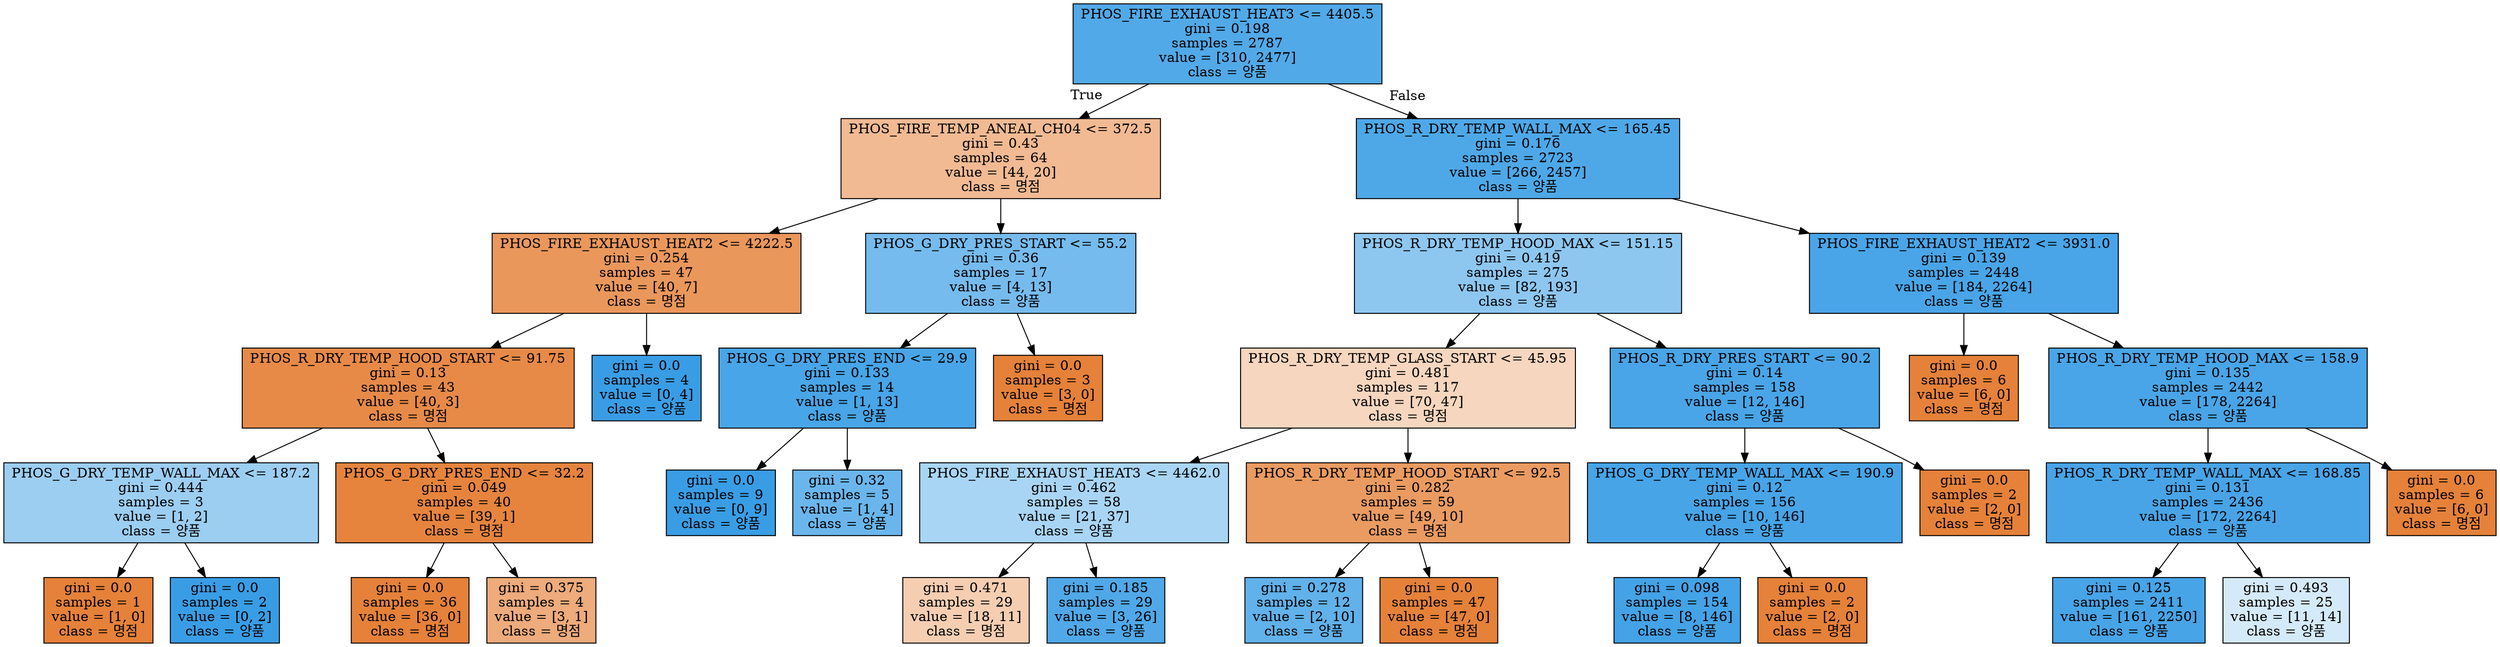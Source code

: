 digraph Tree {
node [shape=box, style="filled", color="black"] ;
0 [label="PHOS_FIRE_EXHAUST_HEAT3 <= 4405.5\ngini = 0.198\nsamples = 2787\nvalue = [310, 2477]\nclass = 양품", fillcolor="#52a9e8"] ;
1 [label="PHOS_FIRE_TEMP_ANEAL_CH04 <= 372.5\ngini = 0.43\nsamples = 64\nvalue = [44, 20]\nclass = 명점", fillcolor="#f1ba93"] ;
0 -> 1 [labeldistance=2.5, labelangle=45, headlabel="True"] ;
2 [label="PHOS_FIRE_EXHAUST_HEAT2 <= 4222.5\ngini = 0.254\nsamples = 47\nvalue = [40, 7]\nclass = 명점", fillcolor="#ea975c"] ;
1 -> 2 ;
3 [label="PHOS_R_DRY_TEMP_HOOD_START <= 91.75\ngini = 0.13\nsamples = 43\nvalue = [40, 3]\nclass = 명점", fillcolor="#e78a48"] ;
2 -> 3 ;
4 [label="PHOS_G_DRY_TEMP_WALL_MAX <= 187.2\ngini = 0.444\nsamples = 3\nvalue = [1, 2]\nclass = 양품", fillcolor="#9ccef2"] ;
3 -> 4 ;
5 [label="gini = 0.0\nsamples = 1\nvalue = [1, 0]\nclass = 명점", fillcolor="#e58139"] ;
4 -> 5 ;
6 [label="gini = 0.0\nsamples = 2\nvalue = [0, 2]\nclass = 양품", fillcolor="#399de5"] ;
4 -> 6 ;
7 [label="PHOS_G_DRY_PRES_END <= 32.2\ngini = 0.049\nsamples = 40\nvalue = [39, 1]\nclass = 명점", fillcolor="#e6843e"] ;
3 -> 7 ;
8 [label="gini = 0.0\nsamples = 36\nvalue = [36, 0]\nclass = 명점", fillcolor="#e58139"] ;
7 -> 8 ;
9 [label="gini = 0.375\nsamples = 4\nvalue = [3, 1]\nclass = 명점", fillcolor="#eeab7b"] ;
7 -> 9 ;
10 [label="gini = 0.0\nsamples = 4\nvalue = [0, 4]\nclass = 양품", fillcolor="#399de5"] ;
2 -> 10 ;
11 [label="PHOS_G_DRY_PRES_START <= 55.2\ngini = 0.36\nsamples = 17\nvalue = [4, 13]\nclass = 양품", fillcolor="#76bbed"] ;
1 -> 11 ;
12 [label="PHOS_G_DRY_PRES_END <= 29.9\ngini = 0.133\nsamples = 14\nvalue = [1, 13]\nclass = 양품", fillcolor="#48a5e7"] ;
11 -> 12 ;
13 [label="gini = 0.0\nsamples = 9\nvalue = [0, 9]\nclass = 양품", fillcolor="#399de5"] ;
12 -> 13 ;
14 [label="gini = 0.32\nsamples = 5\nvalue = [1, 4]\nclass = 양품", fillcolor="#6ab6ec"] ;
12 -> 14 ;
15 [label="gini = 0.0\nsamples = 3\nvalue = [3, 0]\nclass = 명점", fillcolor="#e58139"] ;
11 -> 15 ;
16 [label="PHOS_R_DRY_TEMP_WALL_MAX <= 165.45\ngini = 0.176\nsamples = 2723\nvalue = [266, 2457]\nclass = 양품", fillcolor="#4ea8e8"] ;
0 -> 16 [labeldistance=2.5, labelangle=-45, headlabel="False"] ;
17 [label="PHOS_R_DRY_TEMP_HOOD_MAX <= 151.15\ngini = 0.419\nsamples = 275\nvalue = [82, 193]\nclass = 양품", fillcolor="#8dc7f0"] ;
16 -> 17 ;
18 [label="PHOS_R_DRY_TEMP_GLASS_START <= 45.95\ngini = 0.481\nsamples = 117\nvalue = [70, 47]\nclass = 명점", fillcolor="#f6d6be"] ;
17 -> 18 ;
19 [label="PHOS_FIRE_EXHAUST_HEAT3 <= 4462.0\ngini = 0.462\nsamples = 58\nvalue = [21, 37]\nclass = 양품", fillcolor="#a9d5f4"] ;
18 -> 19 ;
20 [label="gini = 0.471\nsamples = 29\nvalue = [18, 11]\nclass = 명점", fillcolor="#f5ceb2"] ;
19 -> 20 ;
21 [label="gini = 0.185\nsamples = 29\nvalue = [3, 26]\nclass = 양품", fillcolor="#50a8e8"] ;
19 -> 21 ;
22 [label="PHOS_R_DRY_TEMP_HOOD_START <= 92.5\ngini = 0.282\nsamples = 59\nvalue = [49, 10]\nclass = 명점", fillcolor="#ea9b61"] ;
18 -> 22 ;
23 [label="gini = 0.278\nsamples = 12\nvalue = [2, 10]\nclass = 양품", fillcolor="#61b1ea"] ;
22 -> 23 ;
24 [label="gini = 0.0\nsamples = 47\nvalue = [47, 0]\nclass = 명점", fillcolor="#e58139"] ;
22 -> 24 ;
25 [label="PHOS_R_DRY_PRES_START <= 90.2\ngini = 0.14\nsamples = 158\nvalue = [12, 146]\nclass = 양품", fillcolor="#49a5e7"] ;
17 -> 25 ;
26 [label="PHOS_G_DRY_TEMP_WALL_MAX <= 190.9\ngini = 0.12\nsamples = 156\nvalue = [10, 146]\nclass = 양품", fillcolor="#47a4e7"] ;
25 -> 26 ;
27 [label="gini = 0.098\nsamples = 154\nvalue = [8, 146]\nclass = 양품", fillcolor="#44a2e6"] ;
26 -> 27 ;
28 [label="gini = 0.0\nsamples = 2\nvalue = [2, 0]\nclass = 명점", fillcolor="#e58139"] ;
26 -> 28 ;
29 [label="gini = 0.0\nsamples = 2\nvalue = [2, 0]\nclass = 명점", fillcolor="#e58139"] ;
25 -> 29 ;
30 [label="PHOS_FIRE_EXHAUST_HEAT2 <= 3931.0\ngini = 0.139\nsamples = 2448\nvalue = [184, 2264]\nclass = 양품", fillcolor="#49a5e7"] ;
16 -> 30 ;
31 [label="gini = 0.0\nsamples = 6\nvalue = [6, 0]\nclass = 명점", fillcolor="#e58139"] ;
30 -> 31 ;
32 [label="PHOS_R_DRY_TEMP_HOOD_MAX <= 158.9\ngini = 0.135\nsamples = 2442\nvalue = [178, 2264]\nclass = 양품", fillcolor="#49a5e7"] ;
30 -> 32 ;
33 [label="PHOS_R_DRY_TEMP_WALL_MAX <= 168.85\ngini = 0.131\nsamples = 2436\nvalue = [172, 2264]\nclass = 양품", fillcolor="#48a4e7"] ;
32 -> 33 ;
34 [label="gini = 0.125\nsamples = 2411\nvalue = [161, 2250]\nclass = 양품", fillcolor="#47a4e7"] ;
33 -> 34 ;
35 [label="gini = 0.493\nsamples = 25\nvalue = [11, 14]\nclass = 양품", fillcolor="#d5eaf9"] ;
33 -> 35 ;
36 [label="gini = 0.0\nsamples = 6\nvalue = [6, 0]\nclass = 명점", fillcolor="#e58139"] ;
32 -> 36 ;
}